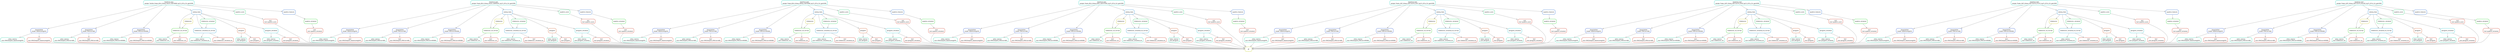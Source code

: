 digraph snakemake_dag {
    graph[bgcolor=white, margin=0];
    node[shape=box, style=rounded, fontname=sans,                 fontsize=10, penwidth=2];
    edge[penwidth=2, color=grey];
	0[label = "all", color = "0.18 0.6 0.85", style="rounded"];
	1[label = "other_metrics\ntool: ATACDeepG4_classictuningOH5", color = "0.46 0.6 0.85", style="rounded"];
	2[label = "DeepG4OH4\nmodel: classictuningOH5", color = "0.62 0.6 0.85", style="rounded"];
	3[label = "fastafrom_bed\nsample: TestSet_Peaks_BG4_G4seq_HaCaT_GSE76688_hg19_201b_Ctrl_gkmSVM", color = "0.48 0.6 0.85", style="rounded"];
	4[label = "other_metrics\ntool: ATACDeepG4_ATACnormBG", color = "0.46 0.6 0.85", style="rounded"];
	5[label = "DeepG4OH4\nmodel: ATACnormBG", color = "0.62 0.6 0.85", style="rounded"];
	6[label = "other_metrics\ntool: ATACDeepG4_ATACnorm900BG", color = "0.46 0.6 0.85", style="rounded"];
	7[label = "DeepG4OH4\nmodel: ATACnorm900BG", color = "0.62 0.6 0.85", style="rounded"];
	8[label = "other_metrics\ntool: G4detector_tsv", color = "0.46 0.6 0.85", style="rounded"];
	9[label = "G4detector_tsv_format", color = "0.32 0.6 0.85", style="rounded"];
	10[label = "subseq_fasta", color = "0.57 0.6 0.85", style="rounded"];
	11[label = "G4detector", color = "0.16 0.6 0.85", style="rounded"];
	12[label = "other_metrics\ntool: G4detector_retrained_tsv", color = "0.46 0.6 0.85", style="rounded"];
	13[label = "G4detector_retrained_tsv_format", color = "0.55 0.6 0.85", style="rounded"];
	14[label = "G4detector_retrained", color = "0.39 0.6 0.85", style="rounded"];
	15[label = "other_metrics\ntool: penguinn", color = "0.46 0.6 0.85", style="rounded"];
	16[label = "penguinn", color = "0.05 0.6 0.85", style="rounded"];
	17[label = "other_metrics\ntool: penguinn_retrained", color = "0.46 0.6 0.85", style="rounded"];
	18[label = "penguinn_retrained", color = "0.51 0.6 0.85", style="rounded"];
	19[label = "other_metrics\ntool: ATACDeepG4_classictuningOH5", color = "0.46 0.6 0.85", style="rounded"];
	20[label = "DeepG4OH4\nmodel: classictuningOH5", color = "0.62 0.6 0.85", style="rounded"];
	21[label = "fastafrom_bed\nsample: Peaks_BG4_G4seq_HaCaT_GSE99205_hg19_201b_Ctrl_gkmSVM", color = "0.48 0.6 0.85", style="rounded"];
	22[label = "other_metrics\ntool: ATACDeepG4_ATACnormBG", color = "0.46 0.6 0.85", style="rounded"];
	23[label = "DeepG4OH4\nmodel: ATACnormBG", color = "0.62 0.6 0.85", style="rounded"];
	24[label = "other_metrics\ntool: ATACDeepG4_ATACnorm900BG", color = "0.46 0.6 0.85", style="rounded"];
	25[label = "DeepG4OH4\nmodel: ATACnorm900BG", color = "0.62 0.6 0.85", style="rounded"];
	26[label = "other_metrics\ntool: G4detector_tsv", color = "0.46 0.6 0.85", style="rounded"];
	27[label = "G4detector_tsv_format", color = "0.32 0.6 0.85", style="rounded"];
	28[label = "subseq_fasta", color = "0.57 0.6 0.85", style="rounded"];
	29[label = "G4detector", color = "0.16 0.6 0.85", style="rounded"];
	30[label = "other_metrics\ntool: G4detector_retrained_tsv", color = "0.46 0.6 0.85", style="rounded"];
	31[label = "G4detector_retrained_tsv_format", color = "0.55 0.6 0.85", style="rounded"];
	32[label = "G4detector_retrained", color = "0.39 0.6 0.85", style="rounded"];
	33[label = "other_metrics\ntool: penguinn", color = "0.46 0.6 0.85", style="rounded"];
	34[label = "penguinn", color = "0.05 0.6 0.85", style="rounded"];
	35[label = "other_metrics\ntool: penguinn_retrained", color = "0.46 0.6 0.85", style="rounded"];
	36[label = "penguinn_retrained", color = "0.51 0.6 0.85", style="rounded"];
	37[label = "other_metrics\ntool: ATACDeepG4_classictuningOH5", color = "0.46 0.6 0.85", style="rounded"];
	38[label = "DeepG4OH4\nmodel: classictuningOH5", color = "0.62 0.6 0.85", style="rounded"];
	39[label = "fastafrom_bed\nsample: Peaks_BG4_G4seq_HEKnp_GSE76688_hg19_201b_Ctrl_gkmSVM", color = "0.48 0.6 0.85", style="rounded"];
	40[label = "other_metrics\ntool: ATACDeepG4_ATACnormBG", color = "0.46 0.6 0.85", style="rounded"];
	41[label = "DeepG4OH4\nmodel: ATACnormBG", color = "0.62 0.6 0.85", style="rounded"];
	42[label = "other_metrics\ntool: ATACDeepG4_ATACnorm900BG", color = "0.46 0.6 0.85", style="rounded"];
	43[label = "DeepG4OH4\nmodel: ATACnorm900BG", color = "0.62 0.6 0.85", style="rounded"];
	44[label = "other_metrics\ntool: G4detector_tsv", color = "0.46 0.6 0.85", style="rounded"];
	45[label = "G4detector_tsv_format", color = "0.32 0.6 0.85", style="rounded"];
	46[label = "subseq_fasta", color = "0.57 0.6 0.85", style="rounded"];
	47[label = "G4detector", color = "0.16 0.6 0.85", style="rounded"];
	48[label = "other_metrics\ntool: G4detector_retrained_tsv", color = "0.46 0.6 0.85", style="rounded"];
	49[label = "G4detector_retrained_tsv_format", color = "0.55 0.6 0.85", style="rounded"];
	50[label = "G4detector_retrained", color = "0.39 0.6 0.85", style="rounded"];
	51[label = "other_metrics\ntool: penguinn", color = "0.46 0.6 0.85", style="rounded"];
	52[label = "penguinn", color = "0.05 0.6 0.85", style="rounded"];
	53[label = "other_metrics\ntool: penguinn_retrained", color = "0.46 0.6 0.85", style="rounded"];
	54[label = "penguinn_retrained", color = "0.51 0.6 0.85", style="rounded"];
	55[label = "other_metrics\ntool: ATACDeepG4_classictuningOH5", color = "0.46 0.6 0.85", style="rounded"];
	56[label = "DeepG4OH4\nmodel: classictuningOH5", color = "0.62 0.6 0.85", style="rounded"];
	57[label = "fastafrom_bed\nsample: Peaks_BG4_G4seq_K562_GSE107690_hg19_201b_Ctrl_gkmSVM", color = "0.48 0.6 0.85", style="rounded"];
	58[label = "other_metrics\ntool: ATACDeepG4_ATACnormBG", color = "0.46 0.6 0.85", style="rounded"];
	59[label = "DeepG4OH4\nmodel: ATACnormBG", color = "0.62 0.6 0.85", style="rounded"];
	60[label = "other_metrics\ntool: ATACDeepG4_ATACnorm900BG", color = "0.46 0.6 0.85", style="rounded"];
	61[label = "DeepG4OH4\nmodel: ATACnorm900BG", color = "0.62 0.6 0.85", style="rounded"];
	62[label = "other_metrics\ntool: G4detector_tsv", color = "0.46 0.6 0.85", style="rounded"];
	63[label = "G4detector_tsv_format", color = "0.32 0.6 0.85", style="rounded"];
	64[label = "subseq_fasta", color = "0.57 0.6 0.85", style="rounded"];
	65[label = "G4detector", color = "0.16 0.6 0.85", style="rounded"];
	66[label = "other_metrics\ntool: G4detector_retrained_tsv", color = "0.46 0.6 0.85", style="rounded"];
	67[label = "G4detector_retrained_tsv_format", color = "0.55 0.6 0.85", style="rounded"];
	68[label = "G4detector_retrained", color = "0.39 0.6 0.85", style="rounded"];
	69[label = "other_metrics\ntool: penguinn", color = "0.46 0.6 0.85", style="rounded"];
	70[label = "penguinn", color = "0.05 0.6 0.85", style="rounded"];
	71[label = "other_metrics\ntool: penguinn_retrained", color = "0.46 0.6 0.85", style="rounded"];
	72[label = "penguinn_retrained", color = "0.51 0.6 0.85", style="rounded"];
	73[label = "other_metrics\ntool: ATACDeepG4_classictuningOH5", color = "0.46 0.6 0.85", style="rounded"];
	74[label = "DeepG4OH4\nmodel: classictuningOH5", color = "0.62 0.6 0.85", style="rounded"];
	75[label = "fastafrom_bed\nsample: Peaks_G4P_G4seq_GSE133379_293T_hg19_201b_Ctrl_gkmSVM", color = "0.48 0.6 0.85", style="rounded"];
	76[label = "other_metrics\ntool: ATACDeepG4_ATACnormBG", color = "0.46 0.6 0.85", style="rounded"];
	77[label = "DeepG4OH4\nmodel: ATACnormBG", color = "0.62 0.6 0.85", style="rounded"];
	78[label = "other_metrics\ntool: ATACDeepG4_ATACnorm900BG", color = "0.46 0.6 0.85", style="rounded"];
	79[label = "DeepG4OH4\nmodel: ATACnorm900BG", color = "0.62 0.6 0.85", style="rounded"];
	80[label = "other_metrics\ntool: G4detector_tsv", color = "0.46 0.6 0.85", style="rounded"];
	81[label = "G4detector_tsv_format", color = "0.32 0.6 0.85", style="rounded"];
	82[label = "subseq_fasta", color = "0.57 0.6 0.85", style="rounded"];
	83[label = "G4detector", color = "0.16 0.6 0.85", style="rounded"];
	84[label = "other_metrics\ntool: G4detector_retrained_tsv", color = "0.46 0.6 0.85", style="rounded"];
	85[label = "G4detector_retrained_tsv_format", color = "0.55 0.6 0.85", style="rounded"];
	86[label = "G4detector_retrained", color = "0.39 0.6 0.85", style="rounded"];
	87[label = "other_metrics\ntool: penguinn", color = "0.46 0.6 0.85", style="rounded"];
	88[label = "penguinn", color = "0.05 0.6 0.85", style="rounded"];
	89[label = "other_metrics\ntool: penguinn_retrained", color = "0.46 0.6 0.85", style="rounded"];
	90[label = "penguinn_retrained", color = "0.51 0.6 0.85", style="rounded"];
	91[label = "other_metrics\ntool: ATACDeepG4_classictuningOH5", color = "0.46 0.6 0.85", style="rounded"];
	92[label = "DeepG4OH4\nmodel: classictuningOH5", color = "0.62 0.6 0.85", style="rounded"];
	93[label = "fastafrom_bed\nsample: Peaks_G4P_G4seq_GSE133379_A549_hg19_201b_Ctrl_gkmSVM", color = "0.48 0.6 0.85", style="rounded"];
	94[label = "other_metrics\ntool: ATACDeepG4_ATACnormBG", color = "0.46 0.6 0.85", style="rounded"];
	95[label = "DeepG4OH4\nmodel: ATACnormBG", color = "0.62 0.6 0.85", style="rounded"];
	96[label = "other_metrics\ntool: ATACDeepG4_ATACnorm900BG", color = "0.46 0.6 0.85", style="rounded"];
	97[label = "DeepG4OH4\nmodel: ATACnorm900BG", color = "0.62 0.6 0.85", style="rounded"];
	98[label = "other_metrics\ntool: G4detector_tsv", color = "0.46 0.6 0.85", style="rounded"];
	99[label = "G4detector_tsv_format", color = "0.32 0.6 0.85", style="rounded"];
	100[label = "subseq_fasta", color = "0.57 0.6 0.85", style="rounded"];
	101[label = "G4detector", color = "0.16 0.6 0.85", style="rounded"];
	102[label = "other_metrics\ntool: G4detector_retrained_tsv", color = "0.46 0.6 0.85", style="rounded"];
	103[label = "G4detector_retrained_tsv_format", color = "0.55 0.6 0.85", style="rounded"];
	104[label = "G4detector_retrained", color = "0.39 0.6 0.85", style="rounded"];
	105[label = "other_metrics\ntool: penguinn", color = "0.46 0.6 0.85", style="rounded"];
	106[label = "penguinn", color = "0.05 0.6 0.85", style="rounded"];
	107[label = "other_metrics\ntool: penguinn_retrained", color = "0.46 0.6 0.85", style="rounded"];
	108[label = "penguinn_retrained", color = "0.51 0.6 0.85", style="rounded"];
	109[label = "other_metrics\ntool: ATACDeepG4_classictuningOH5", color = "0.46 0.6 0.85", style="rounded"];
	110[label = "DeepG4OH4\nmodel: classictuningOH5", color = "0.62 0.6 0.85", style="rounded"];
	111[label = "fastafrom_bed\nsample: Peaks_G4P_G4seq_GSE133379_H1975_hg19_201b_Ctrl_gkmSVM", color = "0.48 0.6 0.85", style="rounded"];
	112[label = "other_metrics\ntool: ATACDeepG4_ATACnormBG", color = "0.46 0.6 0.85", style="rounded"];
	113[label = "DeepG4OH4\nmodel: ATACnormBG", color = "0.62 0.6 0.85", style="rounded"];
	114[label = "other_metrics\ntool: ATACDeepG4_ATACnorm900BG", color = "0.46 0.6 0.85", style="rounded"];
	115[label = "DeepG4OH4\nmodel: ATACnorm900BG", color = "0.62 0.6 0.85", style="rounded"];
	116[label = "other_metrics\ntool: G4detector_tsv", color = "0.46 0.6 0.85", style="rounded"];
	117[label = "G4detector_tsv_format", color = "0.32 0.6 0.85", style="rounded"];
	118[label = "subseq_fasta", color = "0.57 0.6 0.85", style="rounded"];
	119[label = "G4detector", color = "0.16 0.6 0.85", style="rounded"];
	120[label = "other_metrics\ntool: G4detector_retrained_tsv", color = "0.46 0.6 0.85", style="rounded"];
	121[label = "G4detector_retrained_tsv_format", color = "0.55 0.6 0.85", style="rounded"];
	122[label = "G4detector_retrained", color = "0.39 0.6 0.85", style="rounded"];
	123[label = "other_metrics\ntool: penguinn", color = "0.46 0.6 0.85", style="rounded"];
	124[label = "penguinn", color = "0.05 0.6 0.85", style="rounded"];
	125[label = "other_metrics\ntool: penguinn_retrained", color = "0.46 0.6 0.85", style="rounded"];
	126[label = "penguinn_retrained", color = "0.51 0.6 0.85", style="rounded"];
	127[label = "other_metrics\ntool: ATACDeepG4_classictuningOH5", color = "0.46 0.6 0.85", style="rounded"];
	128[label = "DeepG4OH4\nmodel: classictuningOH5", color = "0.62 0.6 0.85", style="rounded"];
	129[label = "fastafrom_bed\nsample: Peaks_G4P_G4seq_GSE133379_HeLaS3_hg19_201b_Ctrl_gkmSVM", color = "0.48 0.6 0.85", style="rounded"];
	130[label = "other_metrics\ntool: ATACDeepG4_ATACnormBG", color = "0.46 0.6 0.85", style="rounded"];
	131[label = "DeepG4OH4\nmodel: ATACnormBG", color = "0.62 0.6 0.85", style="rounded"];
	132[label = "other_metrics\ntool: ATACDeepG4_ATACnorm900BG", color = "0.46 0.6 0.85", style="rounded"];
	133[label = "DeepG4OH4\nmodel: ATACnorm900BG", color = "0.62 0.6 0.85", style="rounded"];
	134[label = "other_metrics\ntool: G4detector_tsv", color = "0.46 0.6 0.85", style="rounded"];
	135[label = "G4detector_tsv_format", color = "0.32 0.6 0.85", style="rounded"];
	136[label = "subseq_fasta", color = "0.57 0.6 0.85", style="rounded"];
	137[label = "G4detector", color = "0.16 0.6 0.85", style="rounded"];
	138[label = "other_metrics\ntool: G4detector_retrained_tsv", color = "0.46 0.6 0.85", style="rounded"];
	139[label = "G4detector_retrained_tsv_format", color = "0.55 0.6 0.85", style="rounded"];
	140[label = "G4detector_retrained", color = "0.39 0.6 0.85", style="rounded"];
	141[label = "other_metrics\ntool: penguinn", color = "0.46 0.6 0.85", style="rounded"];
	142[label = "penguinn", color = "0.05 0.6 0.85", style="rounded"];
	143[label = "other_metrics\ntool: penguinn_retrained", color = "0.46 0.6 0.85", style="rounded"];
	144[label = "penguinn_retrained", color = "0.51 0.6 0.85", style="rounded"];
	145[label = "AUC\ntool: ATACDeepG4_classictuningOH5", color = "0.02 0.6 0.85", style="rounded"];
	146[label = "AUC\ntool: ATACDeepG4_ATACnormBG", color = "0.02 0.6 0.85", style="rounded"];
	147[label = "AUC\ntool: ATACDeepG4_ATACnorm900BG", color = "0.02 0.6 0.85", style="rounded"];
	148[label = "AUC\ntool: G4detector_tsv", color = "0.02 0.6 0.85", style="rounded"];
	149[label = "AUC\ntool: G4detector_retrained_tsv", color = "0.02 0.6 0.85", style="rounded"];
	150[label = "AUC\ntool: penguinn", color = "0.02 0.6 0.85", style="rounded"];
	151[label = "AUC\ntool: penguinn_retrained", color = "0.02 0.6 0.85", style="rounded"];
	152[label = "AUC\ntool: ATACDeepG4_classictuningOH5", color = "0.02 0.6 0.85", style="rounded"];
	153[label = "AUC\ntool: ATACDeepG4_ATACnormBG", color = "0.02 0.6 0.85", style="rounded"];
	154[label = "AUC\ntool: ATACDeepG4_ATACnorm900BG", color = "0.02 0.6 0.85", style="rounded"];
	155[label = "AUC\ntool: G4detector_tsv", color = "0.02 0.6 0.85", style="rounded"];
	156[label = "AUC\ntool: G4detector_retrained_tsv", color = "0.02 0.6 0.85", style="rounded"];
	157[label = "AUC\ntool: penguinn", color = "0.02 0.6 0.85", style="rounded"];
	158[label = "AUC\ntool: penguinn_retrained", color = "0.02 0.6 0.85", style="rounded"];
	159[label = "AUC\ntool: ATACDeepG4_classictuningOH5", color = "0.02 0.6 0.85", style="rounded"];
	160[label = "AUC\ntool: ATACDeepG4_ATACnormBG", color = "0.02 0.6 0.85", style="rounded"];
	161[label = "AUC\ntool: ATACDeepG4_ATACnorm900BG", color = "0.02 0.6 0.85", style="rounded"];
	162[label = "AUC\ntool: G4detector_tsv", color = "0.02 0.6 0.85", style="rounded"];
	163[label = "AUC\ntool: G4detector_retrained_tsv", color = "0.02 0.6 0.85", style="rounded"];
	164[label = "AUC\ntool: penguinn", color = "0.02 0.6 0.85", style="rounded"];
	165[label = "AUC\ntool: penguinn_retrained", color = "0.02 0.6 0.85", style="rounded"];
	166[label = "AUC\ntool: ATACDeepG4_classictuningOH5", color = "0.02 0.6 0.85", style="rounded"];
	167[label = "AUC\ntool: ATACDeepG4_ATACnormBG", color = "0.02 0.6 0.85", style="rounded"];
	168[label = "AUC\ntool: ATACDeepG4_ATACnorm900BG", color = "0.02 0.6 0.85", style="rounded"];
	169[label = "AUC\ntool: G4detector_tsv", color = "0.02 0.6 0.85", style="rounded"];
	170[label = "AUC\ntool: G4detector_retrained_tsv", color = "0.02 0.6 0.85", style="rounded"];
	171[label = "AUC\ntool: penguinn", color = "0.02 0.6 0.85", style="rounded"];
	172[label = "AUC\ntool: penguinn_retrained", color = "0.02 0.6 0.85", style="rounded"];
	173[label = "AUC\ntool: ATACDeepG4_classictuningOH5", color = "0.02 0.6 0.85", style="rounded"];
	174[label = "AUC\ntool: ATACDeepG4_ATACnormBG", color = "0.02 0.6 0.85", style="rounded"];
	175[label = "AUC\ntool: ATACDeepG4_ATACnorm900BG", color = "0.02 0.6 0.85", style="rounded"];
	176[label = "AUC\ntool: G4detector_tsv", color = "0.02 0.6 0.85", style="rounded"];
	177[label = "AUC\ntool: G4detector_retrained_tsv", color = "0.02 0.6 0.85", style="rounded"];
	178[label = "AUC\ntool: penguinn", color = "0.02 0.6 0.85", style="rounded"];
	179[label = "AUC\ntool: penguinn_retrained", color = "0.02 0.6 0.85", style="rounded"];
	180[label = "AUC\ntool: ATACDeepG4_classictuningOH5", color = "0.02 0.6 0.85", style="rounded"];
	181[label = "AUC\ntool: ATACDeepG4_ATACnormBG", color = "0.02 0.6 0.85", style="rounded"];
	182[label = "AUC\ntool: ATACDeepG4_ATACnorm900BG", color = "0.02 0.6 0.85", style="rounded"];
	183[label = "AUC\ntool: G4detector_tsv", color = "0.02 0.6 0.85", style="rounded"];
	184[label = "AUC\ntool: G4detector_retrained_tsv", color = "0.02 0.6 0.85", style="rounded"];
	185[label = "AUC\ntool: penguinn", color = "0.02 0.6 0.85", style="rounded"];
	186[label = "AUC\ntool: penguinn_retrained", color = "0.02 0.6 0.85", style="rounded"];
	187[label = "AUC\ntool: ATACDeepG4_classictuningOH5", color = "0.02 0.6 0.85", style="rounded"];
	188[label = "AUC\ntool: ATACDeepG4_ATACnormBG", color = "0.02 0.6 0.85", style="rounded"];
	189[label = "AUC\ntool: ATACDeepG4_ATACnorm900BG", color = "0.02 0.6 0.85", style="rounded"];
	190[label = "AUC\ntool: G4detector_tsv", color = "0.02 0.6 0.85", style="rounded"];
	191[label = "AUC\ntool: G4detector_retrained_tsv", color = "0.02 0.6 0.85", style="rounded"];
	192[label = "AUC\ntool: penguinn", color = "0.02 0.6 0.85", style="rounded"];
	193[label = "AUC\ntool: penguinn_retrained", color = "0.02 0.6 0.85", style="rounded"];
	194[label = "AUC\ntool: ATACDeepG4_classictuningOH5", color = "0.02 0.6 0.85", style="rounded"];
	195[label = "AUC\ntool: ATACDeepG4_ATACnormBG", color = "0.02 0.6 0.85", style="rounded"];
	196[label = "AUC\ntool: ATACDeepG4_ATACnorm900BG", color = "0.02 0.6 0.85", style="rounded"];
	197[label = "AUC\ntool: G4detector_tsv", color = "0.02 0.6 0.85", style="rounded"];
	198[label = "AUC\ntool: G4detector_retrained_tsv", color = "0.02 0.6 0.85", style="rounded"];
	199[label = "AUC\ntool: penguinn", color = "0.02 0.6 0.85", style="rounded"];
	200[label = "AUC\ntool: penguinn_retrained", color = "0.02 0.6 0.85", style="rounded"];
	201[label = "AUC\ntool: quadron_score", color = "0.02 0.6 0.85", style="rounded"];
	202[label = "quadron_score", color = "0.41 0.6 0.85", style="rounded"];
	203[label = "AUC\ntool: quadron_retrained", color = "0.02 0.6 0.85", style="rounded"];
	204[label = "quadron_retrained", color = "0.34 0.6 0.85", style="rounded"];
	205[label = "quadron_features", color = "0.60 0.6 0.85", style="rounded"];
	206[label = "AUC\ntool: quadron_score", color = "0.02 0.6 0.85", style="rounded"];
	207[label = "quadron_score", color = "0.41 0.6 0.85", style="rounded"];
	208[label = "AUC\ntool: quadron_retrained", color = "0.02 0.6 0.85", style="rounded"];
	209[label = "quadron_retrained", color = "0.34 0.6 0.85", style="rounded"];
	210[label = "quadron_features", color = "0.60 0.6 0.85", style="rounded"];
	211[label = "AUC\ntool: quadron_score", color = "0.02 0.6 0.85", style="rounded"];
	212[label = "quadron_score", color = "0.41 0.6 0.85", style="rounded"];
	213[label = "AUC\ntool: quadron_retrained", color = "0.02 0.6 0.85", style="rounded"];
	214[label = "quadron_retrained", color = "0.34 0.6 0.85", style="rounded"];
	215[label = "quadron_features", color = "0.60 0.6 0.85", style="rounded"];
	216[label = "AUC\ntool: quadron_score", color = "0.02 0.6 0.85", style="rounded"];
	217[label = "quadron_score", color = "0.41 0.6 0.85", style="rounded"];
	218[label = "AUC\ntool: quadron_retrained", color = "0.02 0.6 0.85", style="rounded"];
	219[label = "quadron_retrained", color = "0.34 0.6 0.85", style="rounded"];
	220[label = "quadron_features", color = "0.60 0.6 0.85", style="rounded"];
	221[label = "AUC\ntool: quadron_score", color = "0.02 0.6 0.85", style="rounded"];
	222[label = "quadron_score", color = "0.41 0.6 0.85", style="rounded"];
	223[label = "AUC\ntool: quadron_retrained", color = "0.02 0.6 0.85", style="rounded"];
	224[label = "quadron_retrained", color = "0.34 0.6 0.85", style="rounded"];
	225[label = "quadron_features", color = "0.60 0.6 0.85", style="rounded"];
	226[label = "AUC\ntool: quadron_score", color = "0.02 0.6 0.85", style="rounded"];
	227[label = "quadron_score", color = "0.41 0.6 0.85", style="rounded"];
	228[label = "AUC\ntool: quadron_retrained", color = "0.02 0.6 0.85", style="rounded"];
	229[label = "quadron_retrained", color = "0.34 0.6 0.85", style="rounded"];
	230[label = "quadron_features", color = "0.60 0.6 0.85", style="rounded"];
	231[label = "AUC\ntool: quadron_score", color = "0.02 0.6 0.85", style="rounded"];
	232[label = "quadron_score", color = "0.41 0.6 0.85", style="rounded"];
	233[label = "AUC\ntool: quadron_retrained", color = "0.02 0.6 0.85", style="rounded"];
	234[label = "quadron_retrained", color = "0.34 0.6 0.85", style="rounded"];
	235[label = "quadron_features", color = "0.60 0.6 0.85", style="rounded"];
	236[label = "AUC\ntool: quadron_score", color = "0.02 0.6 0.85", style="rounded"];
	237[label = "quadron_score", color = "0.41 0.6 0.85", style="rounded"];
	238[label = "AUC\ntool: quadron_retrained", color = "0.02 0.6 0.85", style="rounded"];
	239[label = "quadron_retrained", color = "0.34 0.6 0.85", style="rounded"];
	240[label = "quadron_features", color = "0.60 0.6 0.85", style="rounded"];
	1 -> 0
	4 -> 0
	6 -> 0
	8 -> 0
	12 -> 0
	15 -> 0
	17 -> 0
	19 -> 0
	22 -> 0
	24 -> 0
	26 -> 0
	30 -> 0
	33 -> 0
	35 -> 0
	37 -> 0
	40 -> 0
	42 -> 0
	44 -> 0
	48 -> 0
	51 -> 0
	53 -> 0
	55 -> 0
	58 -> 0
	60 -> 0
	62 -> 0
	66 -> 0
	69 -> 0
	71 -> 0
	73 -> 0
	76 -> 0
	78 -> 0
	80 -> 0
	84 -> 0
	87 -> 0
	89 -> 0
	91 -> 0
	94 -> 0
	96 -> 0
	98 -> 0
	102 -> 0
	105 -> 0
	107 -> 0
	109 -> 0
	112 -> 0
	114 -> 0
	116 -> 0
	120 -> 0
	123 -> 0
	125 -> 0
	127 -> 0
	130 -> 0
	132 -> 0
	134 -> 0
	138 -> 0
	141 -> 0
	143 -> 0
	145 -> 0
	146 -> 0
	147 -> 0
	148 -> 0
	149 -> 0
	150 -> 0
	151 -> 0
	152 -> 0
	153 -> 0
	154 -> 0
	155 -> 0
	156 -> 0
	157 -> 0
	158 -> 0
	159 -> 0
	160 -> 0
	161 -> 0
	162 -> 0
	163 -> 0
	164 -> 0
	165 -> 0
	166 -> 0
	167 -> 0
	168 -> 0
	169 -> 0
	170 -> 0
	171 -> 0
	172 -> 0
	173 -> 0
	174 -> 0
	175 -> 0
	176 -> 0
	177 -> 0
	178 -> 0
	179 -> 0
	180 -> 0
	181 -> 0
	182 -> 0
	183 -> 0
	184 -> 0
	185 -> 0
	186 -> 0
	187 -> 0
	188 -> 0
	189 -> 0
	190 -> 0
	191 -> 0
	192 -> 0
	193 -> 0
	194 -> 0
	195 -> 0
	196 -> 0
	197 -> 0
	198 -> 0
	199 -> 0
	200 -> 0
	201 -> 0
	203 -> 0
	206 -> 0
	208 -> 0
	211 -> 0
	213 -> 0
	216 -> 0
	218 -> 0
	221 -> 0
	223 -> 0
	226 -> 0
	228 -> 0
	231 -> 0
	233 -> 0
	236 -> 0
	238 -> 0
	2 -> 1
	3 -> 2
	5 -> 4
	3 -> 5
	7 -> 6
	3 -> 7
	9 -> 8
	10 -> 9
	11 -> 9
	3 -> 10
	10 -> 11
	13 -> 12
	10 -> 13
	14 -> 13
	10 -> 14
	16 -> 15
	10 -> 16
	18 -> 17
	10 -> 18
	20 -> 19
	21 -> 20
	23 -> 22
	21 -> 23
	25 -> 24
	21 -> 25
	27 -> 26
	28 -> 27
	29 -> 27
	21 -> 28
	28 -> 29
	31 -> 30
	28 -> 31
	32 -> 31
	28 -> 32
	34 -> 33
	28 -> 34
	36 -> 35
	28 -> 36
	38 -> 37
	39 -> 38
	41 -> 40
	39 -> 41
	43 -> 42
	39 -> 43
	45 -> 44
	46 -> 45
	47 -> 45
	39 -> 46
	46 -> 47
	49 -> 48
	46 -> 49
	50 -> 49
	46 -> 50
	52 -> 51
	46 -> 52
	54 -> 53
	46 -> 54
	56 -> 55
	57 -> 56
	59 -> 58
	57 -> 59
	61 -> 60
	57 -> 61
	63 -> 62
	64 -> 63
	65 -> 63
	57 -> 64
	64 -> 65
	67 -> 66
	64 -> 67
	68 -> 67
	64 -> 68
	70 -> 69
	64 -> 70
	72 -> 71
	64 -> 72
	74 -> 73
	75 -> 74
	77 -> 76
	75 -> 77
	79 -> 78
	75 -> 79
	81 -> 80
	82 -> 81
	83 -> 81
	75 -> 82
	82 -> 83
	85 -> 84
	82 -> 85
	86 -> 85
	82 -> 86
	88 -> 87
	82 -> 88
	90 -> 89
	82 -> 90
	92 -> 91
	93 -> 92
	95 -> 94
	93 -> 95
	97 -> 96
	93 -> 97
	99 -> 98
	100 -> 99
	101 -> 99
	93 -> 100
	100 -> 101
	103 -> 102
	100 -> 103
	104 -> 103
	100 -> 104
	106 -> 105
	100 -> 106
	108 -> 107
	100 -> 108
	110 -> 109
	111 -> 110
	113 -> 112
	111 -> 113
	115 -> 114
	111 -> 115
	117 -> 116
	118 -> 117
	119 -> 117
	111 -> 118
	118 -> 119
	121 -> 120
	118 -> 121
	122 -> 121
	118 -> 122
	124 -> 123
	118 -> 124
	126 -> 125
	118 -> 126
	128 -> 127
	129 -> 128
	131 -> 130
	129 -> 131
	133 -> 132
	129 -> 133
	135 -> 134
	136 -> 135
	137 -> 135
	129 -> 136
	136 -> 137
	139 -> 138
	136 -> 139
	140 -> 139
	136 -> 140
	142 -> 141
	136 -> 142
	144 -> 143
	136 -> 144
	2 -> 145
	5 -> 146
	7 -> 147
	9 -> 148
	13 -> 149
	16 -> 150
	18 -> 151
	20 -> 152
	23 -> 153
	25 -> 154
	27 -> 155
	31 -> 156
	34 -> 157
	36 -> 158
	38 -> 159
	41 -> 160
	43 -> 161
	45 -> 162
	49 -> 163
	52 -> 164
	54 -> 165
	56 -> 166
	59 -> 167
	61 -> 168
	63 -> 169
	67 -> 170
	70 -> 171
	72 -> 172
	74 -> 173
	77 -> 174
	79 -> 175
	81 -> 176
	85 -> 177
	88 -> 178
	90 -> 179
	92 -> 180
	95 -> 181
	97 -> 182
	99 -> 183
	103 -> 184
	106 -> 185
	108 -> 186
	110 -> 187
	113 -> 188
	115 -> 189
	117 -> 190
	121 -> 191
	124 -> 192
	126 -> 193
	128 -> 194
	131 -> 195
	133 -> 196
	135 -> 197
	139 -> 198
	142 -> 199
	144 -> 200
	202 -> 201
	3 -> 202
	204 -> 203
	205 -> 204
	3 -> 205
	207 -> 206
	21 -> 207
	209 -> 208
	210 -> 209
	21 -> 210
	212 -> 211
	39 -> 212
	214 -> 213
	215 -> 214
	39 -> 215
	217 -> 216
	57 -> 217
	219 -> 218
	220 -> 219
	57 -> 220
	222 -> 221
	75 -> 222
	224 -> 223
	225 -> 224
	75 -> 225
	227 -> 226
	93 -> 227
	229 -> 228
	230 -> 229
	93 -> 230
	232 -> 231
	111 -> 232
	234 -> 233
	235 -> 234
	111 -> 235
	237 -> 236
	129 -> 237
	239 -> 238
	240 -> 239
	129 -> 240
}            
